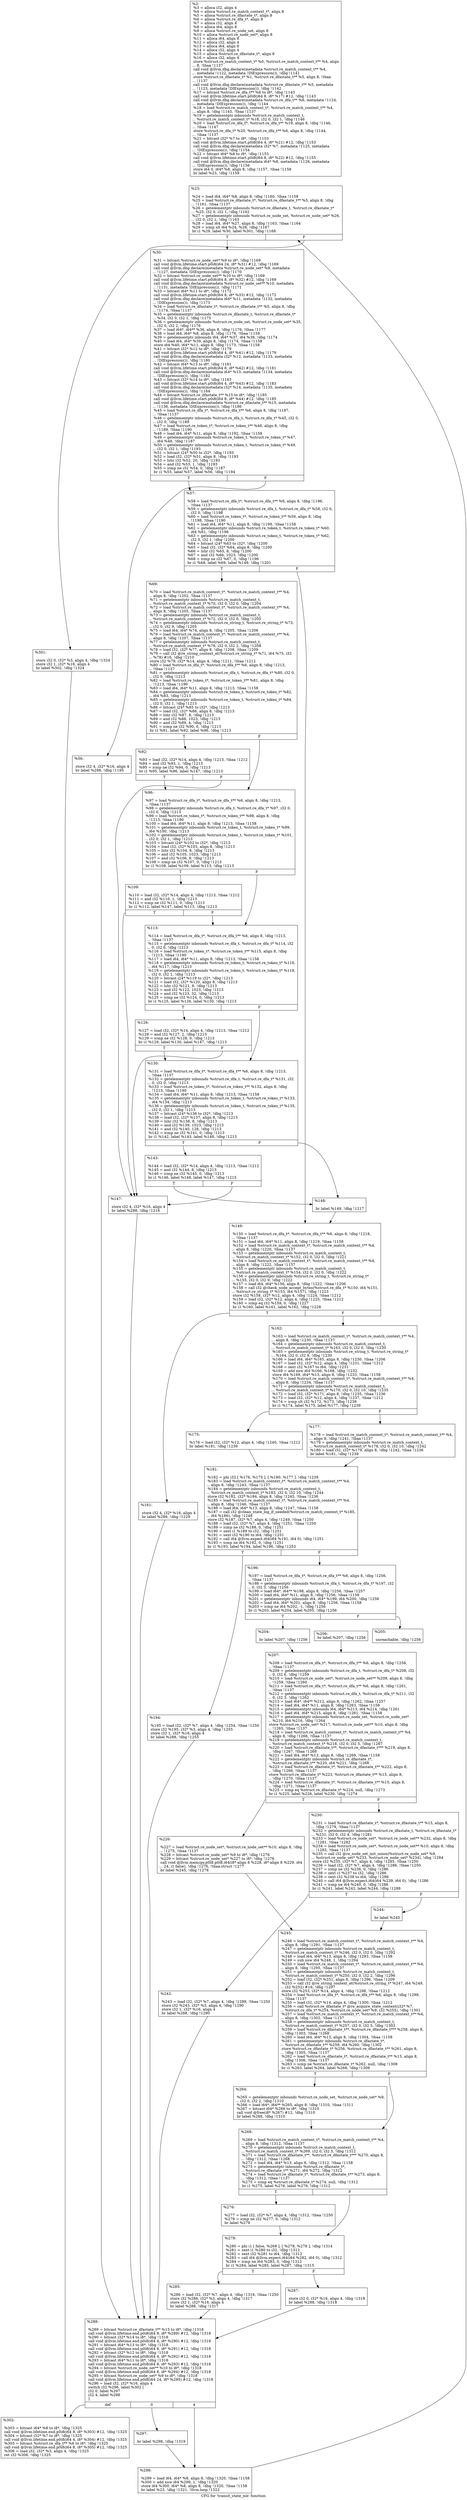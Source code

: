 digraph "CFG for 'transit_state_mb' function" {
	label="CFG for 'transit_state_mb' function";

	Node0xf4c950 [shape=record,label="{%2:\l  %3 = alloca i32, align 4\l  %4 = alloca %struct.re_match_context_t*, align 8\l  %5 = alloca %struct.re_dfastate_t*, align 8\l  %6 = alloca %struct.re_dfa_t*, align 8\l  %7 = alloca i32, align 4\l  %8 = alloca i64, align 8\l  %9 = alloca %struct.re_node_set, align 8\l  %10 = alloca %struct.re_node_set*, align 8\l  %11 = alloca i64, align 8\l  %12 = alloca i32, align 4\l  %13 = alloca i64, align 8\l  %14 = alloca i32, align 4\l  %15 = alloca %struct.re_dfastate_t*, align 8\l  %16 = alloca i32, align 4\l  store %struct.re_match_context_t* %0, %struct.re_match_context_t** %4, align\l... 8, !tbaa !1137\l  call void @llvm.dbg.declare(metadata %struct.re_match_context_t** %4,\l... metadata !1122, metadata !DIExpression()), !dbg !1141\l  store %struct.re_dfastate_t* %1, %struct.re_dfastate_t** %5, align 8, !tbaa\l... !1137\l  call void @llvm.dbg.declare(metadata %struct.re_dfastate_t** %5, metadata\l... !1123, metadata !DIExpression()), !dbg !1142\l  %17 = bitcast %struct.re_dfa_t** %6 to i8*, !dbg !1143\l  call void @llvm.lifetime.start.p0i8(i64 8, i8* %17) #12, !dbg !1143\l  call void @llvm.dbg.declare(metadata %struct.re_dfa_t** %6, metadata !1124,\l... metadata !DIExpression()), !dbg !1144\l  %18 = load %struct.re_match_context_t*, %struct.re_match_context_t** %4,\l... align 8, !dbg !1145, !tbaa !1137\l  %19 = getelementptr inbounds %struct.re_match_context_t,\l... %struct.re_match_context_t* %18, i32 0, i32 1, !dbg !1146\l  %20 = load %struct.re_dfa_t*, %struct.re_dfa_t** %19, align 8, !dbg !1146,\l... !tbaa !1147\l  store %struct.re_dfa_t* %20, %struct.re_dfa_t** %6, align 8, !dbg !1144,\l... !tbaa !1137\l  %21 = bitcast i32* %7 to i8*, !dbg !1153\l  call void @llvm.lifetime.start.p0i8(i64 4, i8* %21) #12, !dbg !1153\l  call void @llvm.dbg.declare(metadata i32* %7, metadata !1125, metadata\l... !DIExpression()), !dbg !1154\l  %22 = bitcast i64* %8 to i8*, !dbg !1155\l  call void @llvm.lifetime.start.p0i8(i64 8, i8* %22) #12, !dbg !1155\l  call void @llvm.dbg.declare(metadata i64* %8, metadata !1126, metadata\l... !DIExpression()), !dbg !1156\l  store i64 0, i64* %8, align 8, !dbg !1157, !tbaa !1158\l  br label %23, !dbg !1159\l}"];
	Node0xf4c950 -> Node0xf4cb60;
	Node0xf4cb60 [shape=record,label="{%23:\l\l  %24 = load i64, i64* %8, align 8, !dbg !1160, !tbaa !1158\l  %25 = load %struct.re_dfastate_t*, %struct.re_dfastate_t** %5, align 8, !dbg\l... !1161, !tbaa !1137\l  %26 = getelementptr inbounds %struct.re_dfastate_t, %struct.re_dfastate_t*\l... %25, i32 0, i32 1, !dbg !1162\l  %27 = getelementptr inbounds %struct.re_node_set, %struct.re_node_set* %26,\l... i32 0, i32 1, !dbg !1163\l  %28 = load i64, i64* %27, align 8, !dbg !1163, !tbaa !1164\l  %29 = icmp slt i64 %24, %28, !dbg !1167\l  br i1 %29, label %30, label %301, !dbg !1168\l|{<s0>T|<s1>F}}"];
	Node0xf4cb60:s0 -> Node0xf4cbb0;
	Node0xf4cb60:s1 -> Node0xf4d7e0;
	Node0xf4cbb0 [shape=record,label="{%30:\l\l  %31 = bitcast %struct.re_node_set* %9 to i8*, !dbg !1169\l  call void @llvm.lifetime.start.p0i8(i64 24, i8* %31) #12, !dbg !1169\l  call void @llvm.dbg.declare(metadata %struct.re_node_set* %9, metadata\l... !1127, metadata !DIExpression()), !dbg !1170\l  %32 = bitcast %struct.re_node_set** %10 to i8*, !dbg !1169\l  call void @llvm.lifetime.start.p0i8(i64 8, i8* %32) #12, !dbg !1169\l  call void @llvm.dbg.declare(metadata %struct.re_node_set** %10, metadata\l... !1131, metadata !DIExpression()), !dbg !1171\l  %33 = bitcast i64* %11 to i8*, !dbg !1172\l  call void @llvm.lifetime.start.p0i8(i64 8, i8* %33) #12, !dbg !1172\l  call void @llvm.dbg.declare(metadata i64* %11, metadata !1132, metadata\l... !DIExpression()), !dbg !1173\l  %34 = load %struct.re_dfastate_t*, %struct.re_dfastate_t** %5, align 8, !dbg\l... !1174, !tbaa !1137\l  %35 = getelementptr inbounds %struct.re_dfastate_t, %struct.re_dfastate_t*\l... %34, i32 0, i32 1, !dbg !1175\l  %36 = getelementptr inbounds %struct.re_node_set, %struct.re_node_set* %35,\l... i32 0, i32 2, !dbg !1176\l  %37 = load i64*, i64** %36, align 8, !dbg !1176, !tbaa !1177\l  %38 = load i64, i64* %8, align 8, !dbg !1178, !tbaa !1158\l  %39 = getelementptr inbounds i64, i64* %37, i64 %38, !dbg !1174\l  %40 = load i64, i64* %39, align 8, !dbg !1174, !tbaa !1158\l  store i64 %40, i64* %11, align 8, !dbg !1173, !tbaa !1158\l  %41 = bitcast i32* %12 to i8*, !dbg !1179\l  call void @llvm.lifetime.start.p0i8(i64 4, i8* %41) #12, !dbg !1179\l  call void @llvm.dbg.declare(metadata i32* %12, metadata !1133, metadata\l... !DIExpression()), !dbg !1180\l  %42 = bitcast i64* %13 to i8*, !dbg !1181\l  call void @llvm.lifetime.start.p0i8(i64 8, i8* %42) #12, !dbg !1181\l  call void @llvm.dbg.declare(metadata i64* %13, metadata !1134, metadata\l... !DIExpression()), !dbg !1182\l  %43 = bitcast i32* %14 to i8*, !dbg !1183\l  call void @llvm.lifetime.start.p0i8(i64 4, i8* %43) #12, !dbg !1183\l  call void @llvm.dbg.declare(metadata i32* %14, metadata !1135, metadata\l... !DIExpression()), !dbg !1184\l  %44 = bitcast %struct.re_dfastate_t** %15 to i8*, !dbg !1185\l  call void @llvm.lifetime.start.p0i8(i64 8, i8* %44) #12, !dbg !1185\l  call void @llvm.dbg.declare(metadata %struct.re_dfastate_t** %15, metadata\l... !1136, metadata !DIExpression()), !dbg !1186\l  %45 = load %struct.re_dfa_t*, %struct.re_dfa_t** %6, align 8, !dbg !1187,\l... !tbaa !1137\l  %46 = getelementptr inbounds %struct.re_dfa_t, %struct.re_dfa_t* %45, i32 0,\l... i32 0, !dbg !1189\l  %47 = load %struct.re_token_t*, %struct.re_token_t** %46, align 8, !dbg\l... !1189, !tbaa !1190\l  %48 = load i64, i64* %11, align 8, !dbg !1192, !tbaa !1158\l  %49 = getelementptr inbounds %struct.re_token_t, %struct.re_token_t* %47,\l... i64 %48, !dbg !1187\l  %50 = getelementptr inbounds %struct.re_token_t, %struct.re_token_t* %49,\l... i32 0, i32 1, !dbg !1193\l  %51 = bitcast i24* %50 to i32*, !dbg !1193\l  %52 = load i32, i32* %51, align 8, !dbg !1193\l  %53 = lshr i32 %52, 20, !dbg !1193\l  %54 = and i32 %53, 1, !dbg !1193\l  %55 = icmp ne i32 %54, 0, !dbg !1187\l  br i1 %55, label %57, label %56, !dbg !1194\l|{<s0>T|<s1>F}}"];
	Node0xf4cbb0:s0 -> Node0xf4cc50;
	Node0xf4cbb0:s1 -> Node0xf4cc00;
	Node0xf4cc00 [shape=record,label="{%56:\l\l  store i32 4, i32* %16, align 4\l  br label %288, !dbg !1195\l}"];
	Node0xf4cc00 -> Node0xf4d6f0;
	Node0xf4cc50 [shape=record,label="{%57:\l\l  %58 = load %struct.re_dfa_t*, %struct.re_dfa_t** %6, align 8, !dbg !1196,\l... !tbaa !1137\l  %59 = getelementptr inbounds %struct.re_dfa_t, %struct.re_dfa_t* %58, i32 0,\l... i32 0, !dbg !1198\l  %60 = load %struct.re_token_t*, %struct.re_token_t** %59, align 8, !dbg\l... !1198, !tbaa !1190\l  %61 = load i64, i64* %11, align 8, !dbg !1199, !tbaa !1158\l  %62 = getelementptr inbounds %struct.re_token_t, %struct.re_token_t* %60,\l... i64 %61, !dbg !1196\l  %63 = getelementptr inbounds %struct.re_token_t, %struct.re_token_t* %62,\l... i32 0, i32 1, !dbg !1200\l  %64 = bitcast i24* %63 to i32*, !dbg !1200\l  %65 = load i32, i32* %64, align 8, !dbg !1200\l  %66 = lshr i32 %65, 8, !dbg !1200\l  %67 = and i32 %66, 1023, !dbg !1200\l  %68 = icmp ne i32 %67, 0, !dbg !1196\l  br i1 %68, label %69, label %149, !dbg !1201\l|{<s0>T|<s1>F}}"];
	Node0xf4cc50:s0 -> Node0xf4cca0;
	Node0xf4cc50:s1 -> Node0xf4cfc0;
	Node0xf4cca0 [shape=record,label="{%69:\l\l  %70 = load %struct.re_match_context_t*, %struct.re_match_context_t** %4,\l... align 8, !dbg !1202, !tbaa !1137\l  %71 = getelementptr inbounds %struct.re_match_context_t,\l... %struct.re_match_context_t* %70, i32 0, i32 0, !dbg !1204\l  %72 = load %struct.re_match_context_t*, %struct.re_match_context_t** %4,\l... align 8, !dbg !1205, !tbaa !1137\l  %73 = getelementptr inbounds %struct.re_match_context_t,\l... %struct.re_match_context_t* %72, i32 0, i32 0, !dbg !1205\l  %74 = getelementptr inbounds %struct.re_string_t, %struct.re_string_t* %73,\l... i32 0, i32 9, !dbg !1205\l  %75 = load i64, i64* %74, align 8, !dbg !1205, !tbaa !1206\l  %76 = load %struct.re_match_context_t*, %struct.re_match_context_t** %4,\l... align 8, !dbg !1207, !tbaa !1137\l  %77 = getelementptr inbounds %struct.re_match_context_t,\l... %struct.re_match_context_t* %76, i32 0, i32 2, !dbg !1208\l  %78 = load i32, i32* %77, align 8, !dbg !1208, !tbaa !1209\l  %79 = call i32 @re_string_context_at(%struct.re_string_t* %71, i64 %75, i32\l... %78) #16, !dbg !1210\l  store i32 %79, i32* %14, align 4, !dbg !1211, !tbaa !1212\l  %80 = load %struct.re_dfa_t*, %struct.re_dfa_t** %6, align 8, !dbg !1213,\l... !tbaa !1137\l  %81 = getelementptr inbounds %struct.re_dfa_t, %struct.re_dfa_t* %80, i32 0,\l... i32 0, !dbg !1213\l  %82 = load %struct.re_token_t*, %struct.re_token_t** %81, align 8, !dbg\l... !1213, !tbaa !1190\l  %83 = load i64, i64* %11, align 8, !dbg !1213, !tbaa !1158\l  %84 = getelementptr inbounds %struct.re_token_t, %struct.re_token_t* %82,\l... i64 %83, !dbg !1213\l  %85 = getelementptr inbounds %struct.re_token_t, %struct.re_token_t* %84,\l... i32 0, i32 1, !dbg !1213\l  %86 = bitcast i24* %85 to i32*, !dbg !1213\l  %87 = load i32, i32* %86, align 8, !dbg !1213\l  %88 = lshr i32 %87, 8, !dbg !1213\l  %89 = and i32 %88, 1023, !dbg !1213\l  %90 = and i32 %89, 4, !dbg !1213\l  %91 = icmp ne i32 %90, 0, !dbg !1213\l  br i1 %91, label %92, label %96, !dbg !1213\l|{<s0>T|<s1>F}}"];
	Node0xf4cca0:s0 -> Node0xf4ccf0;
	Node0xf4cca0:s1 -> Node0xf4cd40;
	Node0xf4ccf0 [shape=record,label="{%92:\l\l  %93 = load i32, i32* %14, align 4, !dbg !1213, !tbaa !1212\l  %94 = and i32 %93, 1, !dbg !1213\l  %95 = icmp ne i32 %94, 0, !dbg !1213\l  br i1 %95, label %96, label %147, !dbg !1213\l|{<s0>T|<s1>F}}"];
	Node0xf4ccf0:s0 -> Node0xf4cd40;
	Node0xf4ccf0:s1 -> Node0xf4cf20;
	Node0xf4cd40 [shape=record,label="{%96:\l\l  %97 = load %struct.re_dfa_t*, %struct.re_dfa_t** %6, align 8, !dbg !1213,\l... !tbaa !1137\l  %98 = getelementptr inbounds %struct.re_dfa_t, %struct.re_dfa_t* %97, i32 0,\l... i32 0, !dbg !1213\l  %99 = load %struct.re_token_t*, %struct.re_token_t** %98, align 8, !dbg\l... !1213, !tbaa !1190\l  %100 = load i64, i64* %11, align 8, !dbg !1213, !tbaa !1158\l  %101 = getelementptr inbounds %struct.re_token_t, %struct.re_token_t* %99,\l... i64 %100, !dbg !1213\l  %102 = getelementptr inbounds %struct.re_token_t, %struct.re_token_t* %101,\l... i32 0, i32 1, !dbg !1213\l  %103 = bitcast i24* %102 to i32*, !dbg !1213\l  %104 = load i32, i32* %103, align 8, !dbg !1213\l  %105 = lshr i32 %104, 8, !dbg !1213\l  %106 = and i32 %105, 1023, !dbg !1213\l  %107 = and i32 %106, 8, !dbg !1213\l  %108 = icmp ne i32 %107, 0, !dbg !1213\l  br i1 %108, label %109, label %113, !dbg !1213\l|{<s0>T|<s1>F}}"];
	Node0xf4cd40:s0 -> Node0xf4cd90;
	Node0xf4cd40:s1 -> Node0xf4cde0;
	Node0xf4cd90 [shape=record,label="{%109:\l\l  %110 = load i32, i32* %14, align 4, !dbg !1213, !tbaa !1212\l  %111 = and i32 %110, 1, !dbg !1213\l  %112 = icmp ne i32 %111, 0, !dbg !1213\l  br i1 %112, label %147, label %113, !dbg !1213\l|{<s0>T|<s1>F}}"];
	Node0xf4cd90:s0 -> Node0xf4cf20;
	Node0xf4cd90:s1 -> Node0xf4cde0;
	Node0xf4cde0 [shape=record,label="{%113:\l\l  %114 = load %struct.re_dfa_t*, %struct.re_dfa_t** %6, align 8, !dbg !1213,\l... !tbaa !1137\l  %115 = getelementptr inbounds %struct.re_dfa_t, %struct.re_dfa_t* %114, i32\l... 0, i32 0, !dbg !1213\l  %116 = load %struct.re_token_t*, %struct.re_token_t** %115, align 8, !dbg\l... !1213, !tbaa !1190\l  %117 = load i64, i64* %11, align 8, !dbg !1213, !tbaa !1158\l  %118 = getelementptr inbounds %struct.re_token_t, %struct.re_token_t* %116,\l... i64 %117, !dbg !1213\l  %119 = getelementptr inbounds %struct.re_token_t, %struct.re_token_t* %118,\l... i32 0, i32 1, !dbg !1213\l  %120 = bitcast i24* %119 to i32*, !dbg !1213\l  %121 = load i32, i32* %120, align 8, !dbg !1213\l  %122 = lshr i32 %121, 8, !dbg !1213\l  %123 = and i32 %122, 1023, !dbg !1213\l  %124 = and i32 %123, 32, !dbg !1213\l  %125 = icmp ne i32 %124, 0, !dbg !1213\l  br i1 %125, label %126, label %130, !dbg !1213\l|{<s0>T|<s1>F}}"];
	Node0xf4cde0:s0 -> Node0xf4ce30;
	Node0xf4cde0:s1 -> Node0xf4ce80;
	Node0xf4ce30 [shape=record,label="{%126:\l\l  %127 = load i32, i32* %14, align 4, !dbg !1213, !tbaa !1212\l  %128 = and i32 %127, 2, !dbg !1213\l  %129 = icmp ne i32 %128, 0, !dbg !1213\l  br i1 %129, label %130, label %147, !dbg !1213\l|{<s0>T|<s1>F}}"];
	Node0xf4ce30:s0 -> Node0xf4ce80;
	Node0xf4ce30:s1 -> Node0xf4cf20;
	Node0xf4ce80 [shape=record,label="{%130:\l\l  %131 = load %struct.re_dfa_t*, %struct.re_dfa_t** %6, align 8, !dbg !1213,\l... !tbaa !1137\l  %132 = getelementptr inbounds %struct.re_dfa_t, %struct.re_dfa_t* %131, i32\l... 0, i32 0, !dbg !1213\l  %133 = load %struct.re_token_t*, %struct.re_token_t** %132, align 8, !dbg\l... !1213, !tbaa !1190\l  %134 = load i64, i64* %11, align 8, !dbg !1213, !tbaa !1158\l  %135 = getelementptr inbounds %struct.re_token_t, %struct.re_token_t* %133,\l... i64 %134, !dbg !1213\l  %136 = getelementptr inbounds %struct.re_token_t, %struct.re_token_t* %135,\l... i32 0, i32 1, !dbg !1213\l  %137 = bitcast i24* %136 to i32*, !dbg !1213\l  %138 = load i32, i32* %137, align 8, !dbg !1213\l  %139 = lshr i32 %138, 8, !dbg !1213\l  %140 = and i32 %139, 1023, !dbg !1213\l  %141 = and i32 %140, 128, !dbg !1213\l  %142 = icmp ne i32 %141, 0, !dbg !1213\l  br i1 %142, label %143, label %148, !dbg !1213\l|{<s0>T|<s1>F}}"];
	Node0xf4ce80:s0 -> Node0xf4ced0;
	Node0xf4ce80:s1 -> Node0xf4cf70;
	Node0xf4ced0 [shape=record,label="{%143:\l\l  %144 = load i32, i32* %14, align 4, !dbg !1213, !tbaa !1212\l  %145 = and i32 %144, 8, !dbg !1213\l  %146 = icmp ne i32 %145, 0, !dbg !1213\l  br i1 %146, label %148, label %147, !dbg !1215\l|{<s0>T|<s1>F}}"];
	Node0xf4ced0:s0 -> Node0xf4cf70;
	Node0xf4ced0:s1 -> Node0xf4cf20;
	Node0xf4cf20 [shape=record,label="{%147:\l\l  store i32 4, i32* %16, align 4\l  br label %288, !dbg !1216\l}"];
	Node0xf4cf20 -> Node0xf4d6f0;
	Node0xf4cf70 [shape=record,label="{%148:\l\l  br label %149, !dbg !1217\l}"];
	Node0xf4cf70 -> Node0xf4cfc0;
	Node0xf4cfc0 [shape=record,label="{%149:\l\l  %150 = load %struct.re_dfa_t*, %struct.re_dfa_t** %6, align 8, !dbg !1218,\l... !tbaa !1137\l  %151 = load i64, i64* %11, align 8, !dbg !1219, !tbaa !1158\l  %152 = load %struct.re_match_context_t*, %struct.re_match_context_t** %4,\l... align 8, !dbg !1220, !tbaa !1137\l  %153 = getelementptr inbounds %struct.re_match_context_t,\l... %struct.re_match_context_t* %152, i32 0, i32 0, !dbg !1221\l  %154 = load %struct.re_match_context_t*, %struct.re_match_context_t** %4,\l... align 8, !dbg !1222, !tbaa !1137\l  %155 = getelementptr inbounds %struct.re_match_context_t,\l... %struct.re_match_context_t* %154, i32 0, i32 0, !dbg !1222\l  %156 = getelementptr inbounds %struct.re_string_t, %struct.re_string_t*\l... %155, i32 0, i32 9, !dbg !1222\l  %157 = load i64, i64* %156, align 8, !dbg !1222, !tbaa !1206\l  %158 = call i32 @check_node_accept_bytes(%struct.re_dfa_t* %150, i64 %151,\l... %struct.re_string_t* %153, i64 %157), !dbg !1223\l  store i32 %158, i32* %12, align 4, !dbg !1224, !tbaa !1212\l  %159 = load i32, i32* %12, align 4, !dbg !1225, !tbaa !1212\l  %160 = icmp eq i32 %159, 0, !dbg !1227\l  br i1 %160, label %161, label %162, !dbg !1228\l|{<s0>T|<s1>F}}"];
	Node0xf4cfc0:s0 -> Node0xf4d010;
	Node0xf4cfc0:s1 -> Node0xf4d060;
	Node0xf4d010 [shape=record,label="{%161:\l\l  store i32 4, i32* %16, align 4\l  br label %288, !dbg !1229\l}"];
	Node0xf4d010 -> Node0xf4d6f0;
	Node0xf4d060 [shape=record,label="{%162:\l\l  %163 = load %struct.re_match_context_t*, %struct.re_match_context_t** %4,\l... align 8, !dbg !1230, !tbaa !1137\l  %164 = getelementptr inbounds %struct.re_match_context_t,\l... %struct.re_match_context_t* %163, i32 0, i32 0, !dbg !1230\l  %165 = getelementptr inbounds %struct.re_string_t, %struct.re_string_t*\l... %164, i32 0, i32 9, !dbg !1230\l  %166 = load i64, i64* %165, align 8, !dbg !1230, !tbaa !1206\l  %167 = load i32, i32* %12, align 4, !dbg !1231, !tbaa !1212\l  %168 = sext i32 %167 to i64, !dbg !1231\l  %169 = add nsw i64 %166, %168, !dbg !1232\l  store i64 %169, i64* %13, align 8, !dbg !1233, !tbaa !1158\l  %170 = load %struct.re_match_context_t*, %struct.re_match_context_t** %4,\l... align 8, !dbg !1234, !tbaa !1137\l  %171 = getelementptr inbounds %struct.re_match_context_t,\l... %struct.re_match_context_t* %170, i32 0, i32 10, !dbg !1235\l  %172 = load i32, i32* %171, align 8, !dbg !1235, !tbaa !1236\l  %173 = load i32, i32* %12, align 4, !dbg !1237, !tbaa !1212\l  %174 = icmp slt i32 %172, %173, !dbg !1238\l  br i1 %174, label %175, label %177, !dbg !1239\l|{<s0>T|<s1>F}}"];
	Node0xf4d060:s0 -> Node0xf4d0b0;
	Node0xf4d060:s1 -> Node0xf4d100;
	Node0xf4d0b0 [shape=record,label="{%175:\l\l  %176 = load i32, i32* %12, align 4, !dbg !1240, !tbaa !1212\l  br label %181, !dbg !1239\l}"];
	Node0xf4d0b0 -> Node0xf4d150;
	Node0xf4d100 [shape=record,label="{%177:\l\l  %178 = load %struct.re_match_context_t*, %struct.re_match_context_t** %4,\l... align 8, !dbg !1241, !tbaa !1137\l  %179 = getelementptr inbounds %struct.re_match_context_t,\l... %struct.re_match_context_t* %178, i32 0, i32 10, !dbg !1242\l  %180 = load i32, i32* %179, align 8, !dbg !1242, !tbaa !1236\l  br label %181, !dbg !1239\l}"];
	Node0xf4d100 -> Node0xf4d150;
	Node0xf4d150 [shape=record,label="{%181:\l\l  %182 = phi i32 [ %176, %175 ], [ %180, %177 ], !dbg !1239\l  %183 = load %struct.re_match_context_t*, %struct.re_match_context_t** %4,\l... align 8, !dbg !1243, !tbaa !1137\l  %184 = getelementptr inbounds %struct.re_match_context_t,\l... %struct.re_match_context_t* %183, i32 0, i32 10, !dbg !1244\l  store i32 %182, i32* %184, align 8, !dbg !1245, !tbaa !1236\l  %185 = load %struct.re_match_context_t*, %struct.re_match_context_t** %4,\l... align 8, !dbg !1246, !tbaa !1137\l  %186 = load i64, i64* %13, align 8, !dbg !1247, !tbaa !1158\l  %187 = call i32 @clean_state_log_if_needed(%struct.re_match_context_t* %185,\l... i64 %186), !dbg !1248\l  store i32 %187, i32* %7, align 4, !dbg !1249, !tbaa !1250\l  %188 = load i32, i32* %7, align 4, !dbg !1251, !tbaa !1250\l  %189 = icmp ne i32 %188, 0, !dbg !1251\l  %190 = zext i1 %189 to i32, !dbg !1251\l  %191 = sext i32 %190 to i64, !dbg !1251\l  %192 = call i64 @llvm.expect.i64(i64 %191, i64 0), !dbg !1251\l  %193 = icmp ne i64 %192, 0, !dbg !1251\l  br i1 %193, label %194, label %196, !dbg !1253\l|{<s0>T|<s1>F}}"];
	Node0xf4d150:s0 -> Node0xf4d1a0;
	Node0xf4d150:s1 -> Node0xf4d1f0;
	Node0xf4d1a0 [shape=record,label="{%194:\l\l  %195 = load i32, i32* %7, align 4, !dbg !1254, !tbaa !1250\l  store i32 %195, i32* %3, align 4, !dbg !1255\l  store i32 1, i32* %16, align 4\l  br label %288, !dbg !1255\l}"];
	Node0xf4d1a0 -> Node0xf4d6f0;
	Node0xf4d1f0 [shape=record,label="{%196:\l\l  %197 = load %struct.re_dfa_t*, %struct.re_dfa_t** %6, align 8, !dbg !1256,\l... !tbaa !1137\l  %198 = getelementptr inbounds %struct.re_dfa_t, %struct.re_dfa_t* %197, i32\l... 0, i32 3, !dbg !1256\l  %199 = load i64*, i64** %198, align 8, !dbg !1256, !tbaa !1257\l  %200 = load i64, i64* %11, align 8, !dbg !1256, !tbaa !1158\l  %201 = getelementptr inbounds i64, i64* %199, i64 %200, !dbg !1256\l  %202 = load i64, i64* %201, align 8, !dbg !1256, !tbaa !1158\l  %203 = icmp ne i64 %202, -1, !dbg !1256\l  br i1 %203, label %204, label %205, !dbg !1256\l|{<s0>T|<s1>F}}"];
	Node0xf4d1f0:s0 -> Node0xf4d240;
	Node0xf4d1f0:s1 -> Node0xf4d290;
	Node0xf4d240 [shape=record,label="{%204:\l\l  br label %207, !dbg !1256\l}"];
	Node0xf4d240 -> Node0xf4d330;
	Node0xf4d290 [shape=record,label="{%205:\l\l  unreachable, !dbg !1256\l}"];
	Node0xf4d2e0 [shape=record,label="{%206:                                                  \l  br label %207, !dbg !1256\l}"];
	Node0xf4d2e0 -> Node0xf4d330;
	Node0xf4d330 [shape=record,label="{%207:\l\l  %208 = load %struct.re_dfa_t*, %struct.re_dfa_t** %6, align 8, !dbg !1258,\l... !tbaa !1137\l  %209 = getelementptr inbounds %struct.re_dfa_t, %struct.re_dfa_t* %208, i32\l... 0, i32 6, !dbg !1259\l  %210 = load %struct.re_node_set*, %struct.re_node_set** %209, align 8, !dbg\l... !1259, !tbaa !1260\l  %211 = load %struct.re_dfa_t*, %struct.re_dfa_t** %6, align 8, !dbg !1261,\l... !tbaa !1137\l  %212 = getelementptr inbounds %struct.re_dfa_t, %struct.re_dfa_t* %211, i32\l... 0, i32 3, !dbg !1262\l  %213 = load i64*, i64** %212, align 8, !dbg !1262, !tbaa !1257\l  %214 = load i64, i64* %11, align 8, !dbg !1263, !tbaa !1158\l  %215 = getelementptr inbounds i64, i64* %213, i64 %214, !dbg !1261\l  %216 = load i64, i64* %215, align 8, !dbg !1261, !tbaa !1158\l  %217 = getelementptr inbounds %struct.re_node_set, %struct.re_node_set*\l... %210, i64 %216, !dbg !1264\l  store %struct.re_node_set* %217, %struct.re_node_set** %10, align 8, !dbg\l... !1265, !tbaa !1137\l  %218 = load %struct.re_match_context_t*, %struct.re_match_context_t** %4,\l... align 8, !dbg !1266, !tbaa !1137\l  %219 = getelementptr inbounds %struct.re_match_context_t,\l... %struct.re_match_context_t* %218, i32 0, i32 5, !dbg !1267\l  %220 = load %struct.re_dfastate_t**, %struct.re_dfastate_t*** %219, align 8,\l... !dbg !1267, !tbaa !1268\l  %221 = load i64, i64* %13, align 8, !dbg !1269, !tbaa !1158\l  %222 = getelementptr inbounds %struct.re_dfastate_t*,\l... %struct.re_dfastate_t** %220, i64 %221, !dbg !1266\l  %223 = load %struct.re_dfastate_t*, %struct.re_dfastate_t** %222, align 8,\l... !dbg !1266, !tbaa !1137\l  store %struct.re_dfastate_t* %223, %struct.re_dfastate_t** %15, align 8,\l... !dbg !1270, !tbaa !1137\l  %224 = load %struct.re_dfastate_t*, %struct.re_dfastate_t** %15, align 8,\l... !dbg !1271, !tbaa !1137\l  %225 = icmp eq %struct.re_dfastate_t* %224, null, !dbg !1273\l  br i1 %225, label %226, label %230, !dbg !1274\l|{<s0>T|<s1>F}}"];
	Node0xf4d330:s0 -> Node0xf4d380;
	Node0xf4d330:s1 -> Node0xf4d3d0;
	Node0xf4d380 [shape=record,label="{%226:\l\l  %227 = load %struct.re_node_set*, %struct.re_node_set** %10, align 8, !dbg\l... !1275, !tbaa !1137\l  %228 = bitcast %struct.re_node_set* %9 to i8*, !dbg !1276\l  %229 = bitcast %struct.re_node_set* %227 to i8*, !dbg !1276\l  call void @llvm.memcpy.p0i8.p0i8.i64(i8* align 8 %228, i8* align 8 %229, i64\l... 24, i1 false), !dbg !1276, !tbaa.struct !1277\l  br label %245, !dbg !1278\l}"];
	Node0xf4d380 -> Node0xf4d4c0;
	Node0xf4d3d0 [shape=record,label="{%230:\l\l  %231 = load %struct.re_dfastate_t*, %struct.re_dfastate_t** %15, align 8,\l... !dbg !1279, !tbaa !1137\l  %232 = getelementptr inbounds %struct.re_dfastate_t, %struct.re_dfastate_t*\l... %231, i32 0, i32 4, !dbg !1281\l  %233 = load %struct.re_node_set*, %struct.re_node_set** %232, align 8, !dbg\l... !1281, !tbaa !1282\l  %234 = load %struct.re_node_set*, %struct.re_node_set** %10, align 8, !dbg\l... !1283, !tbaa !1137\l  %235 = call i32 @re_node_set_init_union(%struct.re_node_set* %9,\l... %struct.re_node_set* %233, %struct.re_node_set* %234), !dbg !1284\l  store i32 %235, i32* %7, align 4, !dbg !1285, !tbaa !1250\l  %236 = load i32, i32* %7, align 4, !dbg !1286, !tbaa !1250\l  %237 = icmp ne i32 %236, 0, !dbg !1286\l  %238 = zext i1 %237 to i32, !dbg !1286\l  %239 = sext i32 %238 to i64, !dbg !1286\l  %240 = call i64 @llvm.expect.i64(i64 %239, i64 0), !dbg !1286\l  %241 = icmp ne i64 %240, 0, !dbg !1286\l  br i1 %241, label %242, label %244, !dbg !1288\l|{<s0>T|<s1>F}}"];
	Node0xf4d3d0:s0 -> Node0xf4d420;
	Node0xf4d3d0:s1 -> Node0xf4d470;
	Node0xf4d420 [shape=record,label="{%242:\l\l  %243 = load i32, i32* %7, align 4, !dbg !1289, !tbaa !1250\l  store i32 %243, i32* %3, align 4, !dbg !1290\l  store i32 1, i32* %16, align 4\l  br label %288, !dbg !1290\l}"];
	Node0xf4d420 -> Node0xf4d6f0;
	Node0xf4d470 [shape=record,label="{%244:\l\l  br label %245\l}"];
	Node0xf4d470 -> Node0xf4d4c0;
	Node0xf4d4c0 [shape=record,label="{%245:\l\l  %246 = load %struct.re_match_context_t*, %struct.re_match_context_t** %4,\l... align 8, !dbg !1291, !tbaa !1137\l  %247 = getelementptr inbounds %struct.re_match_context_t,\l... %struct.re_match_context_t* %246, i32 0, i32 0, !dbg !1292\l  %248 = load i64, i64* %13, align 8, !dbg !1293, !tbaa !1158\l  %249 = sub nsw i64 %248, 1, !dbg !1294\l  %250 = load %struct.re_match_context_t*, %struct.re_match_context_t** %4,\l... align 8, !dbg !1295, !tbaa !1137\l  %251 = getelementptr inbounds %struct.re_match_context_t,\l... %struct.re_match_context_t* %250, i32 0, i32 2, !dbg !1296\l  %252 = load i32, i32* %251, align 8, !dbg !1296, !tbaa !1209\l  %253 = call i32 @re_string_context_at(%struct.re_string_t* %247, i64 %249,\l... i32 %252) #16, !dbg !1297\l  store i32 %253, i32* %14, align 4, !dbg !1298, !tbaa !1212\l  %254 = load %struct.re_dfa_t*, %struct.re_dfa_t** %6, align 8, !dbg !1299,\l... !tbaa !1137\l  %255 = load i32, i32* %14, align 4, !dbg !1300, !tbaa !1212\l  %256 = call %struct.re_dfastate_t* @re_acquire_state_context(i32* %7,\l... %struct.re_dfa_t* %254, %struct.re_node_set* %9, i32 %255), !dbg !1301\l  %257 = load %struct.re_match_context_t*, %struct.re_match_context_t** %4,\l... align 8, !dbg !1302, !tbaa !1137\l  %258 = getelementptr inbounds %struct.re_match_context_t,\l... %struct.re_match_context_t* %257, i32 0, i32 5, !dbg !1303\l  %259 = load %struct.re_dfastate_t**, %struct.re_dfastate_t*** %258, align 8,\l... !dbg !1303, !tbaa !1268\l  %260 = load i64, i64* %13, align 8, !dbg !1304, !tbaa !1158\l  %261 = getelementptr inbounds %struct.re_dfastate_t*,\l... %struct.re_dfastate_t** %259, i64 %260, !dbg !1302\l  store %struct.re_dfastate_t* %256, %struct.re_dfastate_t** %261, align 8,\l... !dbg !1305, !tbaa !1137\l  %262 = load %struct.re_dfastate_t*, %struct.re_dfastate_t** %15, align 8,\l... !dbg !1306, !tbaa !1137\l  %263 = icmp ne %struct.re_dfastate_t* %262, null, !dbg !1308\l  br i1 %263, label %264, label %268, !dbg !1309\l|{<s0>T|<s1>F}}"];
	Node0xf4d4c0:s0 -> Node0xf4d510;
	Node0xf4d4c0:s1 -> Node0xf4d560;
	Node0xf4d510 [shape=record,label="{%264:\l\l  %265 = getelementptr inbounds %struct.re_node_set, %struct.re_node_set* %9,\l... i32 0, i32 2, !dbg !1310\l  %266 = load i64*, i64** %265, align 8, !dbg !1310, !tbaa !1311\l  %267 = bitcast i64* %266 to i8*, !dbg !1310\l  call void @free(i8* %267) #12, !dbg !1310\l  br label %268, !dbg !1310\l}"];
	Node0xf4d510 -> Node0xf4d560;
	Node0xf4d560 [shape=record,label="{%268:\l\l  %269 = load %struct.re_match_context_t*, %struct.re_match_context_t** %4,\l... align 8, !dbg !1312, !tbaa !1137\l  %270 = getelementptr inbounds %struct.re_match_context_t,\l... %struct.re_match_context_t* %269, i32 0, i32 5, !dbg !1312\l  %271 = load %struct.re_dfastate_t**, %struct.re_dfastate_t*** %270, align 8,\l... !dbg !1312, !tbaa !1268\l  %272 = load i64, i64* %13, align 8, !dbg !1312, !tbaa !1158\l  %273 = getelementptr inbounds %struct.re_dfastate_t*,\l... %struct.re_dfastate_t** %271, i64 %272, !dbg !1312\l  %274 = load %struct.re_dfastate_t*, %struct.re_dfastate_t** %273, align 8,\l... !dbg !1312, !tbaa !1137\l  %275 = icmp eq %struct.re_dfastate_t* %274, null, !dbg !1312\l  br i1 %275, label %276, label %279, !dbg !1312\l|{<s0>T|<s1>F}}"];
	Node0xf4d560:s0 -> Node0xf4d5b0;
	Node0xf4d560:s1 -> Node0xf4d600;
	Node0xf4d5b0 [shape=record,label="{%276:\l\l  %277 = load i32, i32* %7, align 4, !dbg !1312, !tbaa !1250\l  %278 = icmp ne i32 %277, 0, !dbg !1312\l  br label %279\l}"];
	Node0xf4d5b0 -> Node0xf4d600;
	Node0xf4d600 [shape=record,label="{%279:\l\l  %280 = phi i1 [ false, %268 ], [ %278, %276 ], !dbg !1314\l  %281 = zext i1 %280 to i32, !dbg !1312\l  %282 = sext i32 %281 to i64, !dbg !1312\l  %283 = call i64 @llvm.expect.i64(i64 %282, i64 0), !dbg !1312\l  %284 = icmp ne i64 %283, 0, !dbg !1312\l  br i1 %284, label %285, label %287, !dbg !1315\l|{<s0>T|<s1>F}}"];
	Node0xf4d600:s0 -> Node0xf4d650;
	Node0xf4d600:s1 -> Node0xf4d6a0;
	Node0xf4d650 [shape=record,label="{%285:\l\l  %286 = load i32, i32* %7, align 4, !dbg !1316, !tbaa !1250\l  store i32 %286, i32* %3, align 4, !dbg !1317\l  store i32 1, i32* %16, align 4\l  br label %288, !dbg !1317\l}"];
	Node0xf4d650 -> Node0xf4d6f0;
	Node0xf4d6a0 [shape=record,label="{%287:\l\l  store i32 0, i32* %16, align 4, !dbg !1318\l  br label %288, !dbg !1318\l}"];
	Node0xf4d6a0 -> Node0xf4d6f0;
	Node0xf4d6f0 [shape=record,label="{%288:\l\l  %289 = bitcast %struct.re_dfastate_t** %15 to i8*, !dbg !1318\l  call void @llvm.lifetime.end.p0i8(i64 8, i8* %289) #12, !dbg !1318\l  %290 = bitcast i32* %14 to i8*, !dbg !1318\l  call void @llvm.lifetime.end.p0i8(i64 4, i8* %290) #12, !dbg !1318\l  %291 = bitcast i64* %13 to i8*, !dbg !1318\l  call void @llvm.lifetime.end.p0i8(i64 8, i8* %291) #12, !dbg !1318\l  %292 = bitcast i32* %12 to i8*, !dbg !1318\l  call void @llvm.lifetime.end.p0i8(i64 4, i8* %292) #12, !dbg !1318\l  %293 = bitcast i64* %11 to i8*, !dbg !1318\l  call void @llvm.lifetime.end.p0i8(i64 8, i8* %293) #12, !dbg !1318\l  %294 = bitcast %struct.re_node_set** %10 to i8*, !dbg !1318\l  call void @llvm.lifetime.end.p0i8(i64 8, i8* %294) #12, !dbg !1318\l  %295 = bitcast %struct.re_node_set* %9 to i8*, !dbg !1318\l  call void @llvm.lifetime.end.p0i8(i64 24, i8* %295) #12, !dbg !1318\l  %296 = load i32, i32* %16, align 4\l  switch i32 %296, label %302 [\l    i32 0, label %297\l    i32 4, label %298\l  ]\l|{<s0>def|<s1>0|<s2>4}}"];
	Node0xf4d6f0:s0 -> Node0xf4d830;
	Node0xf4d6f0:s1 -> Node0xf4d740;
	Node0xf4d6f0:s2 -> Node0xf4d790;
	Node0xf4d740 [shape=record,label="{%297:\l\l  br label %298, !dbg !1319\l}"];
	Node0xf4d740 -> Node0xf4d790;
	Node0xf4d790 [shape=record,label="{%298:\l\l  %299 = load i64, i64* %8, align 8, !dbg !1320, !tbaa !1158\l  %300 = add nsw i64 %299, 1, !dbg !1320\l  store i64 %300, i64* %8, align 8, !dbg !1320, !tbaa !1158\l  br label %23, !dbg !1321, !llvm.loop !1322\l}"];
	Node0xf4d790 -> Node0xf4cb60;
	Node0xf4d7e0 [shape=record,label="{%301:\l\l  store i32 0, i32* %3, align 4, !dbg !1324\l  store i32 1, i32* %16, align 4\l  br label %302, !dbg !1324\l}"];
	Node0xf4d7e0 -> Node0xf4d830;
	Node0xf4d830 [shape=record,label="{%302:\l\l  %303 = bitcast i64* %8 to i8*, !dbg !1325\l  call void @llvm.lifetime.end.p0i8(i64 8, i8* %303) #12, !dbg !1325\l  %304 = bitcast i32* %7 to i8*, !dbg !1325\l  call void @llvm.lifetime.end.p0i8(i64 4, i8* %304) #12, !dbg !1325\l  %305 = bitcast %struct.re_dfa_t** %6 to i8*, !dbg !1325\l  call void @llvm.lifetime.end.p0i8(i64 8, i8* %305) #12, !dbg !1325\l  %306 = load i32, i32* %3, align 4, !dbg !1325\l  ret i32 %306, !dbg !1325\l}"];
}
